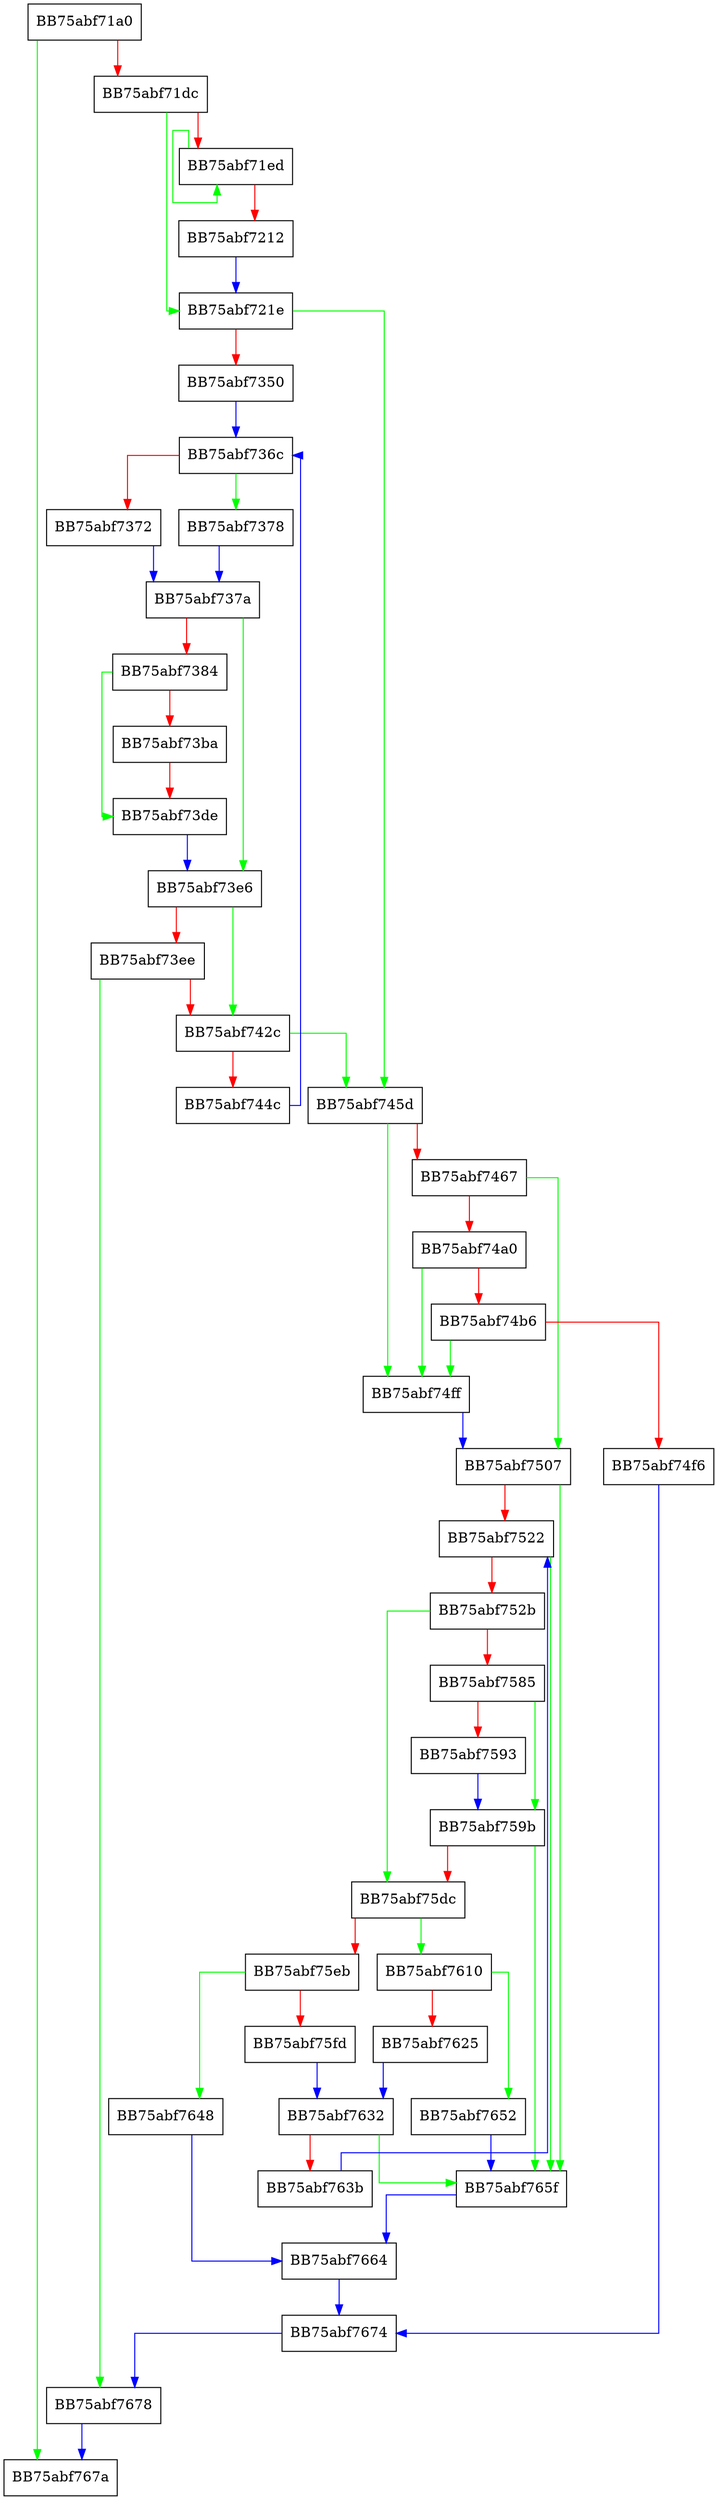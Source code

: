 digraph ZSTD_btGetAllMatches_noDict_3 {
  node [shape="box"];
  graph [splines=ortho];
  BB75abf71a0 -> BB75abf767a [color="green"];
  BB75abf71a0 -> BB75abf71dc [color="red"];
  BB75abf71dc -> BB75abf721e [color="green"];
  BB75abf71dc -> BB75abf71ed [color="red"];
  BB75abf71ed -> BB75abf71ed [color="green"];
  BB75abf71ed -> BB75abf7212 [color="red"];
  BB75abf7212 -> BB75abf721e [color="blue"];
  BB75abf721e -> BB75abf745d [color="green"];
  BB75abf721e -> BB75abf7350 [color="red"];
  BB75abf7350 -> BB75abf736c [color="blue"];
  BB75abf736c -> BB75abf7378 [color="green"];
  BB75abf736c -> BB75abf7372 [color="red"];
  BB75abf7372 -> BB75abf737a [color="blue"];
  BB75abf7378 -> BB75abf737a [color="blue"];
  BB75abf737a -> BB75abf73e6 [color="green"];
  BB75abf737a -> BB75abf7384 [color="red"];
  BB75abf7384 -> BB75abf73de [color="green"];
  BB75abf7384 -> BB75abf73ba [color="red"];
  BB75abf73ba -> BB75abf73de [color="red"];
  BB75abf73de -> BB75abf73e6 [color="blue"];
  BB75abf73e6 -> BB75abf742c [color="green"];
  BB75abf73e6 -> BB75abf73ee [color="red"];
  BB75abf73ee -> BB75abf7678 [color="green"];
  BB75abf73ee -> BB75abf742c [color="red"];
  BB75abf742c -> BB75abf745d [color="green"];
  BB75abf742c -> BB75abf744c [color="red"];
  BB75abf744c -> BB75abf736c [color="blue"];
  BB75abf745d -> BB75abf74ff [color="green"];
  BB75abf745d -> BB75abf7467 [color="red"];
  BB75abf7467 -> BB75abf7507 [color="green"];
  BB75abf7467 -> BB75abf74a0 [color="red"];
  BB75abf74a0 -> BB75abf74ff [color="green"];
  BB75abf74a0 -> BB75abf74b6 [color="red"];
  BB75abf74b6 -> BB75abf74ff [color="green"];
  BB75abf74b6 -> BB75abf74f6 [color="red"];
  BB75abf74f6 -> BB75abf7674 [color="blue"];
  BB75abf74ff -> BB75abf7507 [color="blue"];
  BB75abf7507 -> BB75abf765f [color="green"];
  BB75abf7507 -> BB75abf7522 [color="red"];
  BB75abf7522 -> BB75abf765f [color="green"];
  BB75abf7522 -> BB75abf752b [color="red"];
  BB75abf752b -> BB75abf75dc [color="green"];
  BB75abf752b -> BB75abf7585 [color="red"];
  BB75abf7585 -> BB75abf759b [color="green"];
  BB75abf7585 -> BB75abf7593 [color="red"];
  BB75abf7593 -> BB75abf759b [color="blue"];
  BB75abf759b -> BB75abf765f [color="green"];
  BB75abf759b -> BB75abf75dc [color="red"];
  BB75abf75dc -> BB75abf7610 [color="green"];
  BB75abf75dc -> BB75abf75eb [color="red"];
  BB75abf75eb -> BB75abf7648 [color="green"];
  BB75abf75eb -> BB75abf75fd [color="red"];
  BB75abf75fd -> BB75abf7632 [color="blue"];
  BB75abf7610 -> BB75abf7652 [color="green"];
  BB75abf7610 -> BB75abf7625 [color="red"];
  BB75abf7625 -> BB75abf7632 [color="blue"];
  BB75abf7632 -> BB75abf765f [color="green"];
  BB75abf7632 -> BB75abf763b [color="red"];
  BB75abf763b -> BB75abf7522 [color="blue"];
  BB75abf7648 -> BB75abf7664 [color="blue"];
  BB75abf7652 -> BB75abf765f [color="blue"];
  BB75abf765f -> BB75abf7664 [color="blue"];
  BB75abf7664 -> BB75abf7674 [color="blue"];
  BB75abf7674 -> BB75abf7678 [color="blue"];
  BB75abf7678 -> BB75abf767a [color="blue"];
}